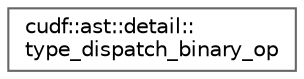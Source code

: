 digraph "类继承关系图"
{
 // LATEX_PDF_SIZE
  bgcolor="transparent";
  edge [fontname=Helvetica,fontsize=10,labelfontname=Helvetica,labelfontsize=10];
  node [fontname=Helvetica,fontsize=10,shape=box,height=0.2,width=0.4];
  rankdir="LR";
  Node0 [id="Node000000",label="cudf::ast::detail::\ltype_dispatch_binary_op",height=0.2,width=0.4,color="grey40", fillcolor="white", style="filled",URL="$structcudf_1_1ast_1_1detail_1_1type__dispatch__binary__op.html",tooltip="Functor performing a type dispatch for a binary operator."];
}
